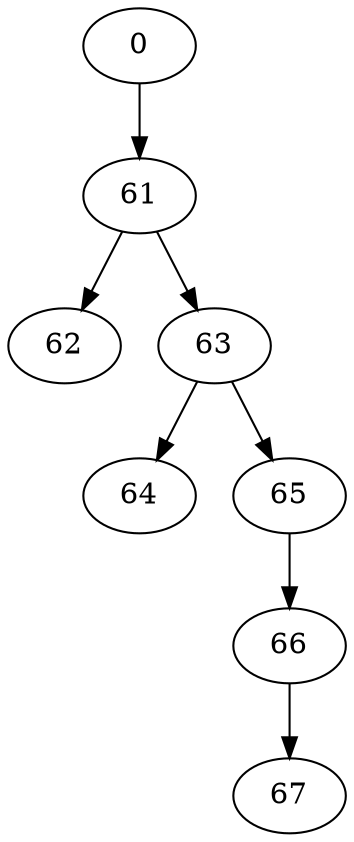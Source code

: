 digraph tree {
0 [label=0];
18 [label=61];
28 [label=62];
30 [label=63];
35 [label=64];
58 [label=65];
32 [label=66];
57 [label=67];
0->18;
18->28;
18->30;
30->35;
30->58;
58->32;
32->57;
}
